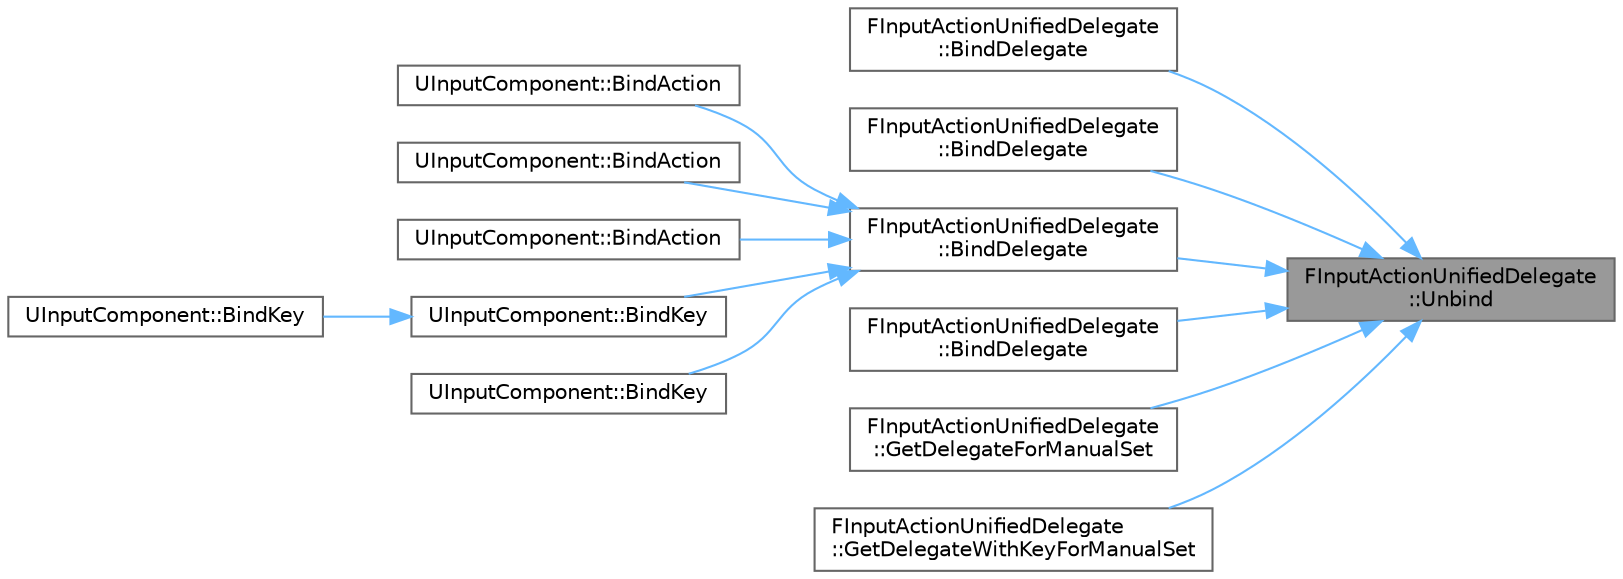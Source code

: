 digraph "FInputActionUnifiedDelegate::Unbind"
{
 // INTERACTIVE_SVG=YES
 // LATEX_PDF_SIZE
  bgcolor="transparent";
  edge [fontname=Helvetica,fontsize=10,labelfontname=Helvetica,labelfontsize=10];
  node [fontname=Helvetica,fontsize=10,shape=box,height=0.2,width=0.4];
  rankdir="RL";
  Node1 [id="Node000001",label="FInputActionUnifiedDelegate\l::Unbind",height=0.2,width=0.4,color="gray40", fillcolor="grey60", style="filled", fontcolor="black",tooltip="Unbinds any bound delegates."];
  Node1 -> Node2 [id="edge1_Node000001_Node000002",dir="back",color="steelblue1",style="solid",tooltip=" "];
  Node2 [id="Node000002",label="FInputActionUnifiedDelegate\l::BindDelegate",height=0.2,width=0.4,color="grey40", fillcolor="white", style="filled",URL="$d1/dc0/structFInputActionUnifiedDelegate.html#aae221168826a3529979baa0974f317b0",tooltip="Binds a dynamic delegate and unbinds any bound native delegate."];
  Node1 -> Node3 [id="edge2_Node000001_Node000003",dir="back",color="steelblue1",style="solid",tooltip=" "];
  Node3 [id="Node000003",label="FInputActionUnifiedDelegate\l::BindDelegate",height=0.2,width=0.4,color="grey40", fillcolor="white", style="filled",URL="$d1/dc0/structFInputActionUnifiedDelegate.html#a3c7403abe465fa1303239a3b0211534a",tooltip=" "];
  Node1 -> Node4 [id="edge3_Node000001_Node000004",dir="back",color="steelblue1",style="solid",tooltip=" "];
  Node4 [id="Node000004",label="FInputActionUnifiedDelegate\l::BindDelegate",height=0.2,width=0.4,color="grey40", fillcolor="white", style="filled",URL="$d1/dc0/structFInputActionUnifiedDelegate.html#a5b51f27d0d5b341a12518487fe8fe51d",tooltip="Binds a native delegate and unbinds any bound dynamic delegate."];
  Node4 -> Node5 [id="edge4_Node000004_Node000005",dir="back",color="steelblue1",style="solid",tooltip=" "];
  Node5 [id="Node000005",label="UInputComponent::BindAction",height=0.2,width=0.4,color="grey40", fillcolor="white", style="filled",URL="$de/ddd/classUInputComponent.html#a7b68d20fae9e0268890f09ec1e060c6a",tooltip="Binds a delegate function to an Action defined in the project settings."];
  Node4 -> Node6 [id="edge5_Node000004_Node000006",dir="back",color="steelblue1",style="solid",tooltip=" "];
  Node6 [id="Node000006",label="UInputComponent::BindAction",height=0.2,width=0.4,color="grey40", fillcolor="white", style="filled",URL="$de/ddd/classUInputComponent.html#a956a466e3aa71bce289a1b5b8cba5084",tooltip="Binds a delegate function to an Action defined in the project settings."];
  Node4 -> Node7 [id="edge6_Node000004_Node000007",dir="back",color="steelblue1",style="solid",tooltip=" "];
  Node7 [id="Node000007",label="UInputComponent::BindAction",height=0.2,width=0.4,color="grey40", fillcolor="white", style="filled",URL="$de/ddd/classUInputComponent.html#a19336e3e895193fca6cd47277e813873",tooltip="Binds a delegate function to an Action defined in the project settings."];
  Node4 -> Node8 [id="edge7_Node000004_Node000008",dir="back",color="steelblue1",style="solid",tooltip=" "];
  Node8 [id="Node000008",label="UInputComponent::BindKey",height=0.2,width=0.4,color="grey40", fillcolor="white", style="filled",URL="$de/ddd/classUInputComponent.html#aeb8ae6835fe15affc5e257208b08233a",tooltip="Binds a chord event to a delegate function."];
  Node8 -> Node9 [id="edge8_Node000008_Node000009",dir="back",color="steelblue1",style="solid",tooltip=" "];
  Node9 [id="Node000009",label="UInputComponent::BindKey",height=0.2,width=0.4,color="grey40", fillcolor="white", style="filled",URL="$de/ddd/classUInputComponent.html#a2c06cc2de70f703b9d3918522dde98c8",tooltip="Binds a key event to a delegate function."];
  Node4 -> Node10 [id="edge9_Node000004_Node000010",dir="back",color="steelblue1",style="solid",tooltip=" "];
  Node10 [id="Node000010",label="UInputComponent::BindKey",height=0.2,width=0.4,color="grey40", fillcolor="white", style="filled",URL="$de/ddd/classUInputComponent.html#a4d001c76f5e1c50b8391685a41c3b75a",tooltip="Binds a key event to a delegate function with key signature."];
  Node1 -> Node11 [id="edge10_Node000001_Node000011",dir="back",color="steelblue1",style="solid",tooltip=" "];
  Node11 [id="Node000011",label="FInputActionUnifiedDelegate\l::BindDelegate",height=0.2,width=0.4,color="grey40", fillcolor="white", style="filled",URL="$d1/dc0/structFInputActionUnifiedDelegate.html#ab0f7c2e7cbbc2d7f94c3b4088f48167c",tooltip=" "];
  Node1 -> Node12 [id="edge11_Node000001_Node000012",dir="back",color="steelblue1",style="solid",tooltip=" "];
  Node12 [id="Node000012",label="FInputActionUnifiedDelegate\l::GetDelegateForManualSet",height=0.2,width=0.4,color="grey40", fillcolor="white", style="filled",URL="$d1/dc0/structFInputActionUnifiedDelegate.html#a59d4e6a21a944c9a9ec56ccbd1b0f23f",tooltip="Returns a reference to the native delegate and unbinds any bound dynamic delegate."];
  Node1 -> Node13 [id="edge12_Node000001_Node000013",dir="back",color="steelblue1",style="solid",tooltip=" "];
  Node13 [id="Node000013",label="FInputActionUnifiedDelegate\l::GetDelegateWithKeyForManualSet",height=0.2,width=0.4,color="grey40", fillcolor="white", style="filled",URL="$d1/dc0/structFInputActionUnifiedDelegate.html#aa9bca023d1e55188c9721d9265f001ba",tooltip="Returns a reference to the native delegate and unbinds any bound dynamic delegate."];
}
